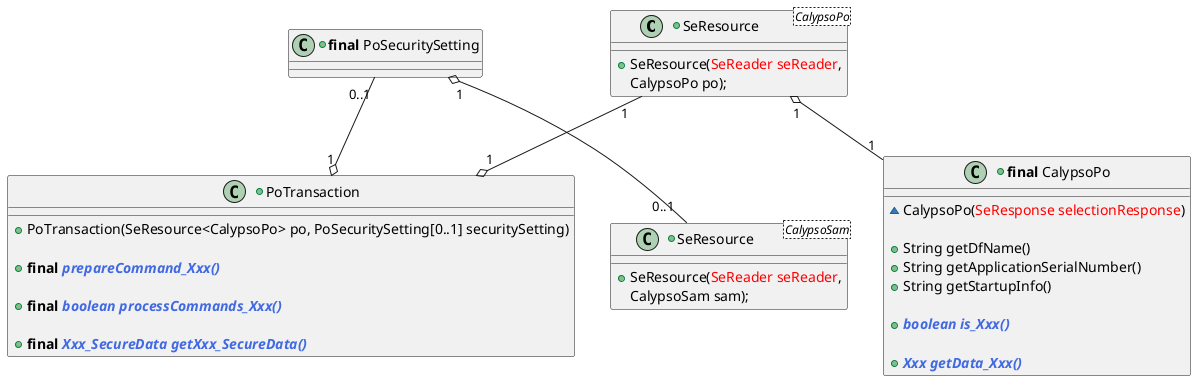 '---------------------------------------------------------------------------------
' Copyright (c) 2018 Calypso Networks Association https://www.calypsonet-asso.org/
'
' See the NOTICE file(s) distributed with this work for additional
' information regarding copyright ownership.
'
' This program and the accompanying materials are made available under the
' terms of the Eclipse Public License 2.0 which is available at
' http://www.eclipse.org/legal/epl-2.0
'
' SPDX-License-Identifier: EPL-2.0 4
'---------------------------------------------------------------------------------

@startuml
'skinparam handwritten true
skinparam stereotypeIBorderColor BUSINESS
skinparam stereotypeCBorderColor BUSINESS
skinparam stereotypeEBorderColor BUSINESS
skinparam shadowing false

'package org.keyple.calypso.transaction #FFFFFF {
together {
  +class "SeResource<CalypsoPo>" as PoResource {
    +SeResource(<color:red>SeReader seReader</color>,
    CalypsoPo po);
  }

  +class "SeResource<CalypsoSam>" as SamResource {
    +SeResource(<color:red>SeReader seReader</color>,
    CalypsoSam sam);
  }

  +class "<b>final</b> PoSecuritySetting" as PoSecuritySetting {
  }

  +class "<b>final</b> CalypsoPo" as CalypsoPo {
    ~CalypsoPo(<color:red>SeResponse selectionResponse</color>)

    +String getDfName()
    +String getApplicationSerialNumber()
    +String getStartupInfo()

    +<color:royalBlue><b><i>boolean is_Xxx()</i></b></color>

    +<color:royalBlue><b><i>Xxx getData_Xxx()</i></b></color>
  }

  +class PoTransaction {
    +PoTransaction(SeResource<CalypsoPo> po, PoSecuritySetting[0..1] securitySetting)

    +<b>final</b> <color:royalBlue><b><i>prepareCommand_Xxx()</i></b></color>

    +<b>final</b> <color:royalBlue><b><i>boolean processCommands_Xxx()</i></b></color>

    +<b>final</b> <color:royalBlue><b><i>Xxx_SecureData getXxx_SecureData()</i></b></color>
  }

  PoTransaction "1" o-up- "1" PoResource
  PoTransaction "1" o-up- "0..1" PoSecuritySetting
  PoResource "1" o-down- "1" CalypsoPo
  SamResource "0..1 " -right-o " 1" PoSecuritySetting
  PoResource -right[hidden]- SamResource
}
@enduml
